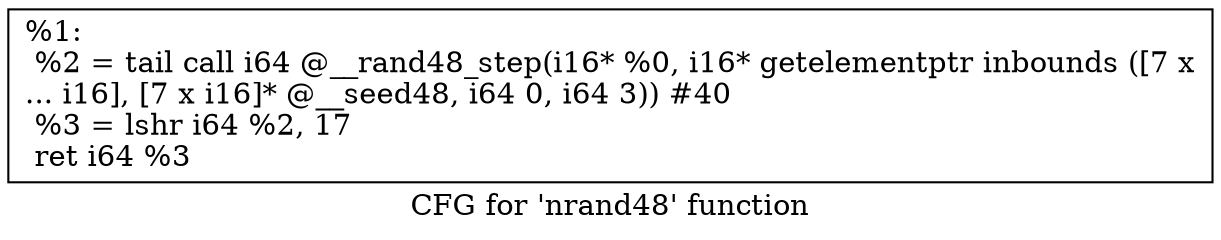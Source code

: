 digraph "CFG for 'nrand48' function" {
	label="CFG for 'nrand48' function";

	Node0x1caa410 [shape=record,label="{%1:\l  %2 = tail call i64 @__rand48_step(i16* %0, i16* getelementptr inbounds ([7 x\l... i16], [7 x i16]* @__seed48, i64 0, i64 3)) #40\l  %3 = lshr i64 %2, 17\l  ret i64 %3\l}"];
}
